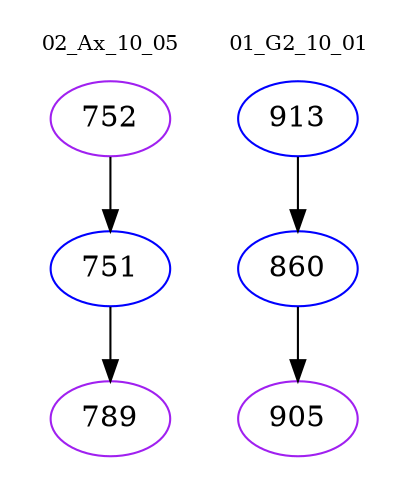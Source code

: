 digraph{
subgraph cluster_0 {
color = white
label = "02_Ax_10_05";
fontsize=10;
T0_752 [label="752", color="purple"]
T0_752 -> T0_751 [color="black"]
T0_751 [label="751", color="blue"]
T0_751 -> T0_789 [color="black"]
T0_789 [label="789", color="purple"]
}
subgraph cluster_1 {
color = white
label = "01_G2_10_01";
fontsize=10;
T1_913 [label="913", color="blue"]
T1_913 -> T1_860 [color="black"]
T1_860 [label="860", color="blue"]
T1_860 -> T1_905 [color="black"]
T1_905 [label="905", color="purple"]
}
}
